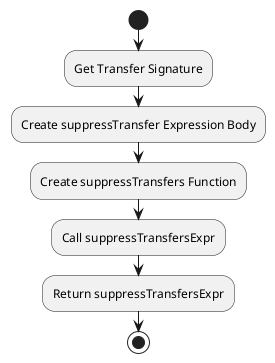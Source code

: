@startuml
start
:Get Transfer Signature;
:Create suppressTransfer Expression Body;
:Create suppressTransfers Function;
:Call suppressTransfersExpr;
:Return suppressTransfersExpr;
stop
@enduml